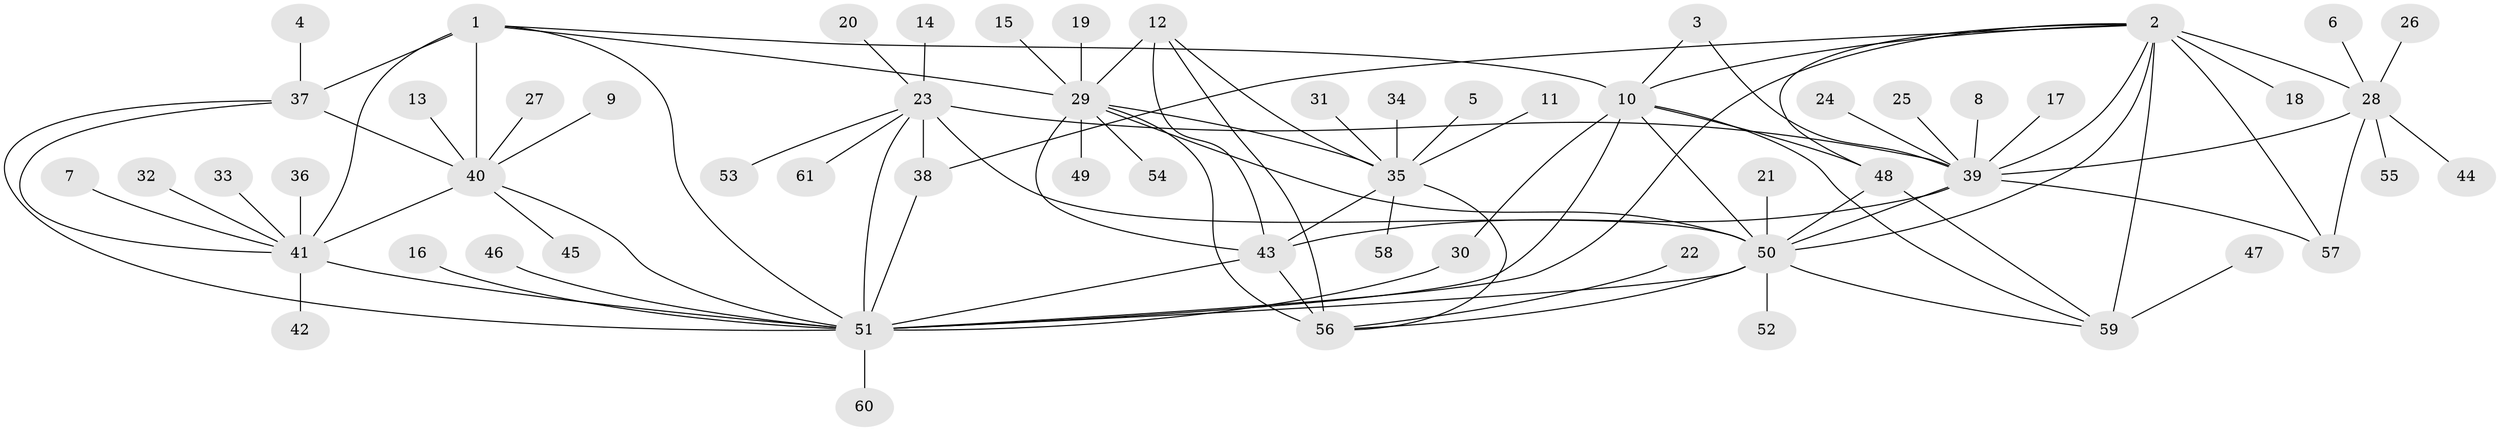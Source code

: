// original degree distribution, {7: 0.08196721311475409, 8: 0.02459016393442623, 6: 0.02459016393442623, 14: 0.00819672131147541, 9: 0.01639344262295082, 12: 0.01639344262295082, 11: 0.02459016393442623, 13: 0.00819672131147541, 5: 0.02459016393442623, 10: 0.00819672131147541, 16: 0.00819672131147541, 2: 0.13934426229508196, 3: 0.02459016393442623, 1: 0.5901639344262295}
// Generated by graph-tools (version 1.1) at 2025/26/03/09/25 03:26:47]
// undirected, 61 vertices, 95 edges
graph export_dot {
graph [start="1"]
  node [color=gray90,style=filled];
  1;
  2;
  3;
  4;
  5;
  6;
  7;
  8;
  9;
  10;
  11;
  12;
  13;
  14;
  15;
  16;
  17;
  18;
  19;
  20;
  21;
  22;
  23;
  24;
  25;
  26;
  27;
  28;
  29;
  30;
  31;
  32;
  33;
  34;
  35;
  36;
  37;
  38;
  39;
  40;
  41;
  42;
  43;
  44;
  45;
  46;
  47;
  48;
  49;
  50;
  51;
  52;
  53;
  54;
  55;
  56;
  57;
  58;
  59;
  60;
  61;
  1 -- 10 [weight=1.0];
  1 -- 29 [weight=1.0];
  1 -- 37 [weight=2.0];
  1 -- 40 [weight=2.0];
  1 -- 41 [weight=2.0];
  1 -- 51 [weight=2.0];
  2 -- 10 [weight=2.0];
  2 -- 18 [weight=1.0];
  2 -- 28 [weight=4.0];
  2 -- 38 [weight=1.0];
  2 -- 39 [weight=2.0];
  2 -- 48 [weight=2.0];
  2 -- 50 [weight=2.0];
  2 -- 51 [weight=1.0];
  2 -- 57 [weight=2.0];
  2 -- 59 [weight=2.0];
  3 -- 10 [weight=1.0];
  3 -- 39 [weight=1.0];
  4 -- 37 [weight=1.0];
  5 -- 35 [weight=1.0];
  6 -- 28 [weight=1.0];
  7 -- 41 [weight=1.0];
  8 -- 39 [weight=1.0];
  9 -- 40 [weight=1.0];
  10 -- 30 [weight=1.0];
  10 -- 48 [weight=1.0];
  10 -- 50 [weight=1.0];
  10 -- 51 [weight=1.0];
  10 -- 59 [weight=1.0];
  11 -- 35 [weight=1.0];
  12 -- 29 [weight=1.0];
  12 -- 35 [weight=1.0];
  12 -- 43 [weight=2.0];
  12 -- 56 [weight=1.0];
  13 -- 40 [weight=1.0];
  14 -- 23 [weight=1.0];
  15 -- 29 [weight=1.0];
  16 -- 51 [weight=1.0];
  17 -- 39 [weight=1.0];
  19 -- 29 [weight=1.0];
  20 -- 23 [weight=1.0];
  21 -- 50 [weight=1.0];
  22 -- 56 [weight=1.0];
  23 -- 38 [weight=6.0];
  23 -- 39 [weight=1.0];
  23 -- 50 [weight=1.0];
  23 -- 51 [weight=3.0];
  23 -- 53 [weight=1.0];
  23 -- 61 [weight=1.0];
  24 -- 39 [weight=1.0];
  25 -- 39 [weight=1.0];
  26 -- 28 [weight=1.0];
  27 -- 40 [weight=1.0];
  28 -- 39 [weight=2.0];
  28 -- 44 [weight=1.0];
  28 -- 55 [weight=1.0];
  28 -- 57 [weight=2.0];
  29 -- 35 [weight=1.0];
  29 -- 43 [weight=2.0];
  29 -- 49 [weight=1.0];
  29 -- 50 [weight=1.0];
  29 -- 54 [weight=1.0];
  29 -- 56 [weight=1.0];
  30 -- 51 [weight=1.0];
  31 -- 35 [weight=1.0];
  32 -- 41 [weight=1.0];
  33 -- 41 [weight=1.0];
  34 -- 35 [weight=1.0];
  35 -- 43 [weight=2.0];
  35 -- 56 [weight=1.0];
  35 -- 58 [weight=1.0];
  36 -- 41 [weight=1.0];
  37 -- 40 [weight=1.0];
  37 -- 41 [weight=1.0];
  37 -- 51 [weight=1.0];
  38 -- 51 [weight=2.0];
  39 -- 43 [weight=1.0];
  39 -- 50 [weight=2.0];
  39 -- 57 [weight=1.0];
  40 -- 41 [weight=1.0];
  40 -- 45 [weight=1.0];
  40 -- 51 [weight=1.0];
  41 -- 42 [weight=1.0];
  41 -- 51 [weight=1.0];
  43 -- 51 [weight=1.0];
  43 -- 56 [weight=2.0];
  46 -- 51 [weight=1.0];
  47 -- 59 [weight=1.0];
  48 -- 50 [weight=1.0];
  48 -- 59 [weight=1.0];
  50 -- 51 [weight=1.0];
  50 -- 52 [weight=1.0];
  50 -- 56 [weight=1.0];
  50 -- 59 [weight=1.0];
  51 -- 60 [weight=1.0];
}
